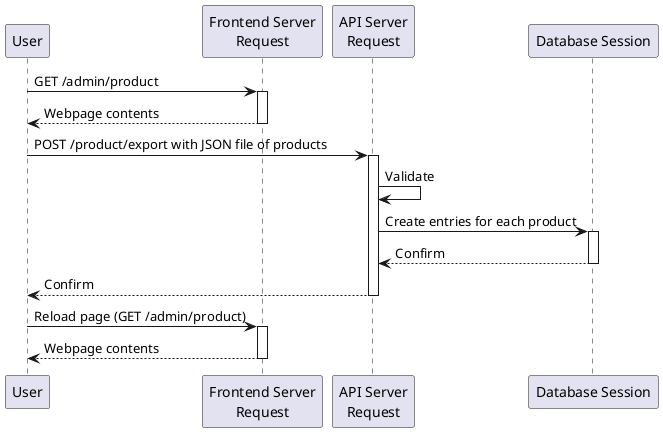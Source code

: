 @startuml sequence1

participant "User" as user
participant "Frontend Server\nRequest" as fe
participant "API Server\nRequest" as api
participant "Database Session" as db

user -> fe : GET /admin/product
activate fe
user <-- fe : Webpage contents
deactivate fe
user -> api : POST /product/export with JSON file of products
activate api
api -> api : Validate
api -> db : Create entries for each product
activate db
api <-- db : Confirm
deactivate db
user <-- api : Confirm
deactivate api
user -> fe : Reload page (GET /admin/product)
activate fe
user <-- fe : Webpage contents
deactivate fe

@enduml